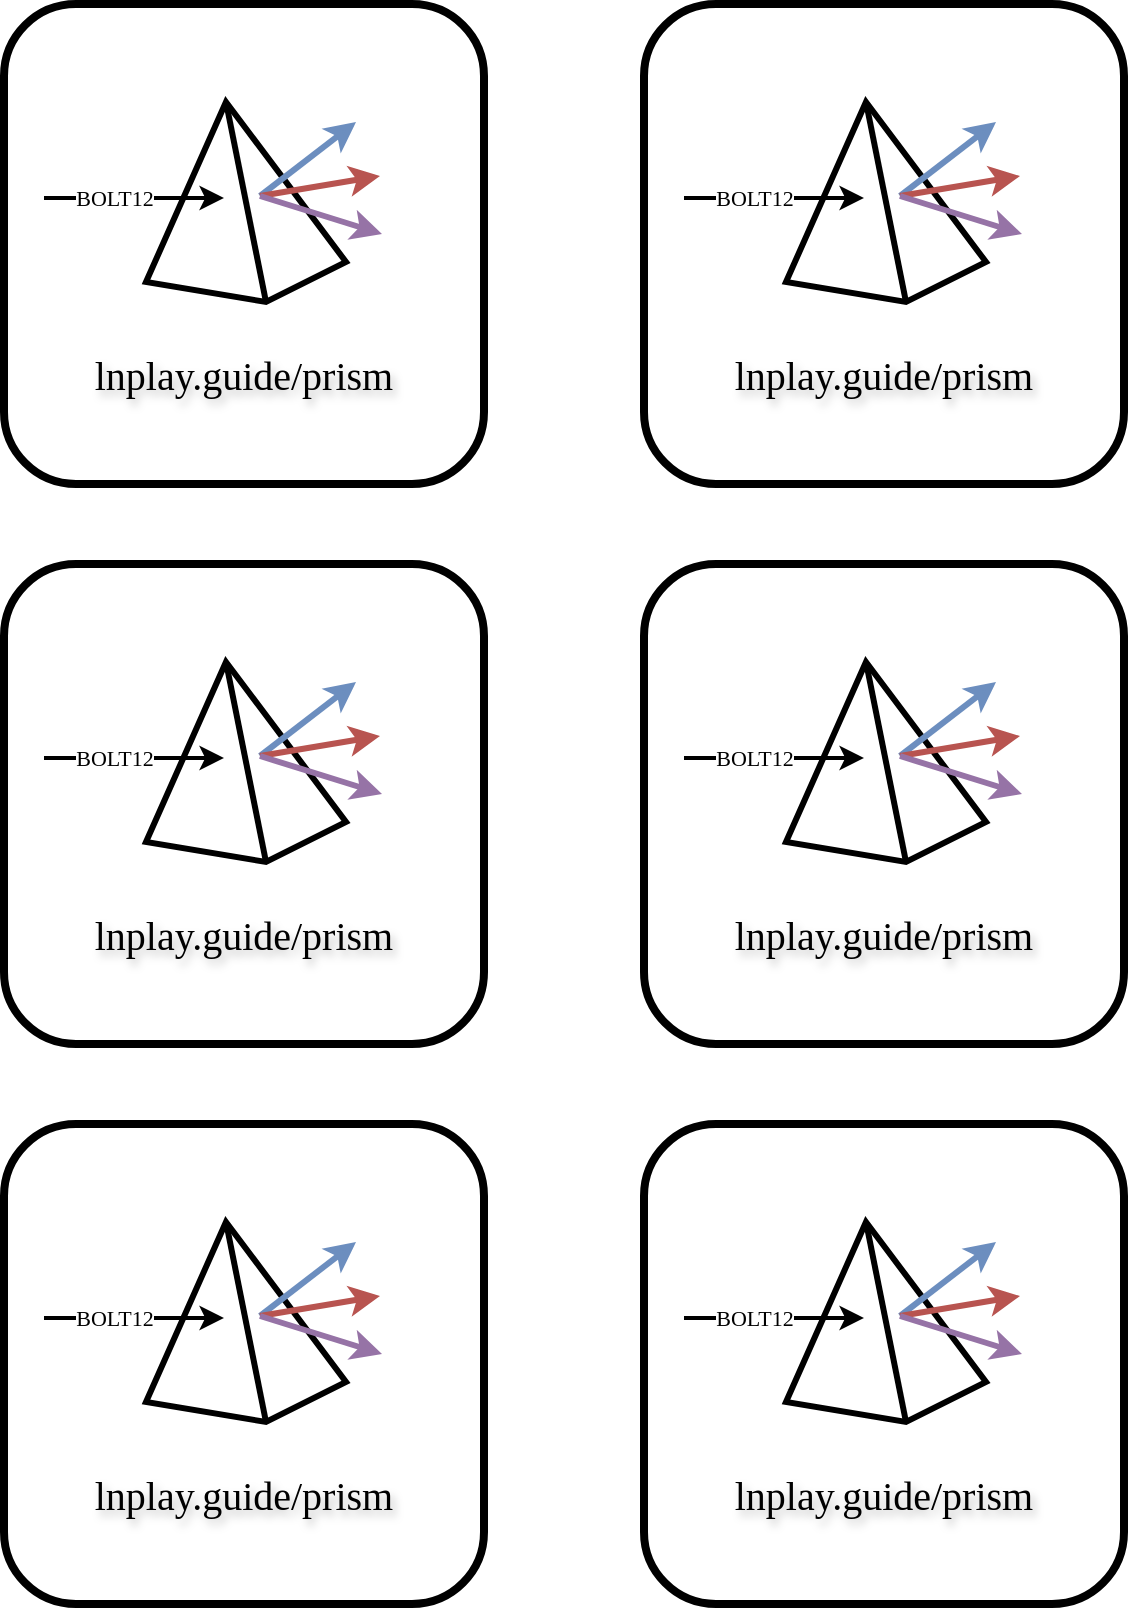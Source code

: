 <mxfile version="24.8.0">
  <diagram name="Page-1" id="ZYQRLcKwHmRgvJAvU76w">
    <mxGraphModel dx="4435" dy="2883" grid="1" gridSize="10" guides="1" tooltips="1" connect="1" arrows="1" fold="1" page="1" pageScale="1" pageWidth="850" pageHeight="1100" math="0" shadow="0">
      <root>
        <mxCell id="0" />
        <mxCell id="1" parent="0" />
        <mxCell id="FGZcqcQYOmMzmjyI6rhA-66" value="" style="group" vertex="1" connectable="0" parent="1">
          <mxGeometry x="-690" y="-930" width="240" height="240" as="geometry" />
        </mxCell>
        <mxCell id="FGZcqcQYOmMzmjyI6rhA-1" value="" style="rounded=1;whiteSpace=wrap;html=1;strokeWidth=4;" vertex="1" parent="FGZcqcQYOmMzmjyI6rhA-66">
          <mxGeometry width="240" height="240" as="geometry" />
        </mxCell>
        <mxCell id="FGZcqcQYOmMzmjyI6rhA-2" value="" style="verticalLabelPosition=bottom;verticalAlign=top;html=1;shape=mxgraph.basic.pyramid;dx1=0.4;dx2=0.6;dy1=0.9;dy2=0.8;strokeWidth=3;" vertex="1" parent="FGZcqcQYOmMzmjyI6rhA-66">
          <mxGeometry x="71" y="49" width="100" height="100" as="geometry" />
        </mxCell>
        <mxCell id="FGZcqcQYOmMzmjyI6rhA-3" value="&lt;font data-font-src=&quot;https://fonts.googleapis.com/css?family=Ubuntu&quot; face=&quot;Ubuntu&quot;&gt;lnplay.guide/prism&lt;/font&gt;" style="text;html=1;align=center;verticalAlign=middle;whiteSpace=wrap;rounded=0;fontSize=20;fontStyle=0;fontFamily=Helvetica;labelBackgroundColor=none;labelBorderColor=none;textShadow=1;" vertex="1" parent="FGZcqcQYOmMzmjyI6rhA-66">
          <mxGeometry y="170" width="240" height="30" as="geometry" />
        </mxCell>
        <mxCell id="FGZcqcQYOmMzmjyI6rhA-4" value="BOLT12" style="endArrow=classic;html=1;rounded=0;flowAnimation=0;strokeWidth=2;shadow=0;endFill=1;fontFamily=Ubuntu;fontSource=https%3A%2F%2Ffonts.googleapis.com%2Fcss%3Ffamily%3DUbuntu;" edge="1" parent="FGZcqcQYOmMzmjyI6rhA-66">
          <mxGeometry x="-0.218" width="50" height="50" relative="1" as="geometry">
            <mxPoint x="20" y="97" as="sourcePoint" />
            <mxPoint x="110" y="97" as="targetPoint" />
            <mxPoint as="offset" />
          </mxGeometry>
        </mxCell>
        <mxCell id="FGZcqcQYOmMzmjyI6rhA-5" value="" style="endArrow=classic;html=1;rounded=0;flowAnimation=0;strokeWidth=3;fillColor=#dae8fc;strokeColor=#6c8ebf;endFill=1;" edge="1" parent="FGZcqcQYOmMzmjyI6rhA-66">
          <mxGeometry x="-0.218" width="50" height="50" relative="1" as="geometry">
            <mxPoint x="128" y="96" as="sourcePoint" />
            <mxPoint x="176" y="59" as="targetPoint" />
            <mxPoint as="offset" />
          </mxGeometry>
        </mxCell>
        <mxCell id="FGZcqcQYOmMzmjyI6rhA-6" value="" style="endArrow=classic;html=1;rounded=0;flowAnimation=0;strokeWidth=3;fillColor=#f8cecc;strokeColor=#b85450;endFill=1;" edge="1" parent="FGZcqcQYOmMzmjyI6rhA-66">
          <mxGeometry x="-0.218" width="50" height="50" relative="1" as="geometry">
            <mxPoint x="128" y="96" as="sourcePoint" />
            <mxPoint x="188" y="86" as="targetPoint" />
            <mxPoint as="offset" />
          </mxGeometry>
        </mxCell>
        <mxCell id="FGZcqcQYOmMzmjyI6rhA-7" value="" style="endArrow=classic;html=1;rounded=1;flowAnimation=0;strokeWidth=3;curved=0;fillColor=#e1d5e7;strokeColor=#9673a6;endFill=1;" edge="1" parent="FGZcqcQYOmMzmjyI6rhA-66">
          <mxGeometry x="-0.218" width="50" height="50" relative="1" as="geometry">
            <mxPoint x="128" y="96" as="sourcePoint" />
            <mxPoint x="189" y="115" as="targetPoint" />
            <mxPoint as="offset" />
          </mxGeometry>
        </mxCell>
        <mxCell id="FGZcqcQYOmMzmjyI6rhA-67" value="" style="group" vertex="1" connectable="0" parent="1">
          <mxGeometry x="-370" y="-930" width="240" height="240" as="geometry" />
        </mxCell>
        <mxCell id="FGZcqcQYOmMzmjyI6rhA-68" value="" style="rounded=1;whiteSpace=wrap;html=1;strokeWidth=4;" vertex="1" parent="FGZcqcQYOmMzmjyI6rhA-67">
          <mxGeometry width="240" height="240" as="geometry" />
        </mxCell>
        <mxCell id="FGZcqcQYOmMzmjyI6rhA-69" value="" style="verticalLabelPosition=bottom;verticalAlign=top;html=1;shape=mxgraph.basic.pyramid;dx1=0.4;dx2=0.6;dy1=0.9;dy2=0.8;strokeWidth=3;" vertex="1" parent="FGZcqcQYOmMzmjyI6rhA-67">
          <mxGeometry x="71" y="49" width="100" height="100" as="geometry" />
        </mxCell>
        <mxCell id="FGZcqcQYOmMzmjyI6rhA-70" value="&lt;font data-font-src=&quot;https://fonts.googleapis.com/css?family=Ubuntu&quot; face=&quot;Ubuntu&quot;&gt;lnplay.guide/prism&lt;/font&gt;" style="text;html=1;align=center;verticalAlign=middle;whiteSpace=wrap;rounded=0;fontSize=20;fontStyle=0;fontFamily=Helvetica;labelBackgroundColor=none;labelBorderColor=none;textShadow=1;" vertex="1" parent="FGZcqcQYOmMzmjyI6rhA-67">
          <mxGeometry y="170" width="240" height="30" as="geometry" />
        </mxCell>
        <mxCell id="FGZcqcQYOmMzmjyI6rhA-71" value="BOLT12" style="endArrow=classic;html=1;rounded=0;flowAnimation=0;strokeWidth=2;shadow=0;endFill=1;fontFamily=Ubuntu;fontSource=https%3A%2F%2Ffonts.googleapis.com%2Fcss%3Ffamily%3DUbuntu;" edge="1" parent="FGZcqcQYOmMzmjyI6rhA-67">
          <mxGeometry x="-0.218" width="50" height="50" relative="1" as="geometry">
            <mxPoint x="20" y="97" as="sourcePoint" />
            <mxPoint x="110" y="97" as="targetPoint" />
            <mxPoint as="offset" />
          </mxGeometry>
        </mxCell>
        <mxCell id="FGZcqcQYOmMzmjyI6rhA-72" value="" style="endArrow=classic;html=1;rounded=0;flowAnimation=0;strokeWidth=3;fillColor=#dae8fc;strokeColor=#6c8ebf;endFill=1;" edge="1" parent="FGZcqcQYOmMzmjyI6rhA-67">
          <mxGeometry x="-0.218" width="50" height="50" relative="1" as="geometry">
            <mxPoint x="128" y="96" as="sourcePoint" />
            <mxPoint x="176" y="59" as="targetPoint" />
            <mxPoint as="offset" />
          </mxGeometry>
        </mxCell>
        <mxCell id="FGZcqcQYOmMzmjyI6rhA-73" value="" style="endArrow=classic;html=1;rounded=0;flowAnimation=0;strokeWidth=3;fillColor=#f8cecc;strokeColor=#b85450;endFill=1;" edge="1" parent="FGZcqcQYOmMzmjyI6rhA-67">
          <mxGeometry x="-0.218" width="50" height="50" relative="1" as="geometry">
            <mxPoint x="128" y="96" as="sourcePoint" />
            <mxPoint x="188" y="86" as="targetPoint" />
            <mxPoint as="offset" />
          </mxGeometry>
        </mxCell>
        <mxCell id="FGZcqcQYOmMzmjyI6rhA-74" value="" style="endArrow=classic;html=1;rounded=1;flowAnimation=0;strokeWidth=3;curved=0;fillColor=#e1d5e7;strokeColor=#9673a6;endFill=1;" edge="1" parent="FGZcqcQYOmMzmjyI6rhA-67">
          <mxGeometry x="-0.218" width="50" height="50" relative="1" as="geometry">
            <mxPoint x="128" y="96" as="sourcePoint" />
            <mxPoint x="189" y="115" as="targetPoint" />
            <mxPoint as="offset" />
          </mxGeometry>
        </mxCell>
        <mxCell id="FGZcqcQYOmMzmjyI6rhA-75" value="" style="group" vertex="1" connectable="0" parent="1">
          <mxGeometry x="-690" y="-650" width="240" height="240" as="geometry" />
        </mxCell>
        <mxCell id="FGZcqcQYOmMzmjyI6rhA-76" value="" style="rounded=1;whiteSpace=wrap;html=1;strokeWidth=4;" vertex="1" parent="FGZcqcQYOmMzmjyI6rhA-75">
          <mxGeometry width="240" height="240" as="geometry" />
        </mxCell>
        <mxCell id="FGZcqcQYOmMzmjyI6rhA-77" value="" style="verticalLabelPosition=bottom;verticalAlign=top;html=1;shape=mxgraph.basic.pyramid;dx1=0.4;dx2=0.6;dy1=0.9;dy2=0.8;strokeWidth=3;" vertex="1" parent="FGZcqcQYOmMzmjyI6rhA-75">
          <mxGeometry x="71" y="49" width="100" height="100" as="geometry" />
        </mxCell>
        <mxCell id="FGZcqcQYOmMzmjyI6rhA-78" value="&lt;font data-font-src=&quot;https://fonts.googleapis.com/css?family=Ubuntu&quot; face=&quot;Ubuntu&quot;&gt;lnplay.guide/prism&lt;/font&gt;" style="text;html=1;align=center;verticalAlign=middle;whiteSpace=wrap;rounded=0;fontSize=20;fontStyle=0;fontFamily=Helvetica;labelBackgroundColor=none;labelBorderColor=none;textShadow=1;" vertex="1" parent="FGZcqcQYOmMzmjyI6rhA-75">
          <mxGeometry y="170" width="240" height="30" as="geometry" />
        </mxCell>
        <mxCell id="FGZcqcQYOmMzmjyI6rhA-79" value="BOLT12" style="endArrow=classic;html=1;rounded=0;flowAnimation=0;strokeWidth=2;shadow=0;endFill=1;fontFamily=Ubuntu;fontSource=https%3A%2F%2Ffonts.googleapis.com%2Fcss%3Ffamily%3DUbuntu;" edge="1" parent="FGZcqcQYOmMzmjyI6rhA-75">
          <mxGeometry x="-0.218" width="50" height="50" relative="1" as="geometry">
            <mxPoint x="20" y="97" as="sourcePoint" />
            <mxPoint x="110" y="97" as="targetPoint" />
            <mxPoint as="offset" />
          </mxGeometry>
        </mxCell>
        <mxCell id="FGZcqcQYOmMzmjyI6rhA-80" value="" style="endArrow=classic;html=1;rounded=0;flowAnimation=0;strokeWidth=3;fillColor=#dae8fc;strokeColor=#6c8ebf;endFill=1;" edge="1" parent="FGZcqcQYOmMzmjyI6rhA-75">
          <mxGeometry x="-0.218" width="50" height="50" relative="1" as="geometry">
            <mxPoint x="128" y="96" as="sourcePoint" />
            <mxPoint x="176" y="59" as="targetPoint" />
            <mxPoint as="offset" />
          </mxGeometry>
        </mxCell>
        <mxCell id="FGZcqcQYOmMzmjyI6rhA-81" value="" style="endArrow=classic;html=1;rounded=0;flowAnimation=0;strokeWidth=3;fillColor=#f8cecc;strokeColor=#b85450;endFill=1;" edge="1" parent="FGZcqcQYOmMzmjyI6rhA-75">
          <mxGeometry x="-0.218" width="50" height="50" relative="1" as="geometry">
            <mxPoint x="128" y="96" as="sourcePoint" />
            <mxPoint x="188" y="86" as="targetPoint" />
            <mxPoint as="offset" />
          </mxGeometry>
        </mxCell>
        <mxCell id="FGZcqcQYOmMzmjyI6rhA-82" value="" style="endArrow=classic;html=1;rounded=1;flowAnimation=0;strokeWidth=3;curved=0;fillColor=#e1d5e7;strokeColor=#9673a6;endFill=1;" edge="1" parent="FGZcqcQYOmMzmjyI6rhA-75">
          <mxGeometry x="-0.218" width="50" height="50" relative="1" as="geometry">
            <mxPoint x="128" y="96" as="sourcePoint" />
            <mxPoint x="189" y="115" as="targetPoint" />
            <mxPoint as="offset" />
          </mxGeometry>
        </mxCell>
        <mxCell id="FGZcqcQYOmMzmjyI6rhA-83" value="" style="group" vertex="1" connectable="0" parent="1">
          <mxGeometry x="-370" y="-650" width="240" height="240" as="geometry" />
        </mxCell>
        <mxCell id="FGZcqcQYOmMzmjyI6rhA-84" value="" style="rounded=1;whiteSpace=wrap;html=1;strokeWidth=4;" vertex="1" parent="FGZcqcQYOmMzmjyI6rhA-83">
          <mxGeometry width="240" height="240" as="geometry" />
        </mxCell>
        <mxCell id="FGZcqcQYOmMzmjyI6rhA-85" value="" style="verticalLabelPosition=bottom;verticalAlign=top;html=1;shape=mxgraph.basic.pyramid;dx1=0.4;dx2=0.6;dy1=0.9;dy2=0.8;strokeWidth=3;" vertex="1" parent="FGZcqcQYOmMzmjyI6rhA-83">
          <mxGeometry x="71" y="49" width="100" height="100" as="geometry" />
        </mxCell>
        <mxCell id="FGZcqcQYOmMzmjyI6rhA-86" value="&lt;font data-font-src=&quot;https://fonts.googleapis.com/css?family=Ubuntu&quot; face=&quot;Ubuntu&quot;&gt;lnplay.guide/prism&lt;/font&gt;" style="text;html=1;align=center;verticalAlign=middle;whiteSpace=wrap;rounded=0;fontSize=20;fontStyle=0;fontFamily=Helvetica;labelBackgroundColor=none;labelBorderColor=none;textShadow=1;" vertex="1" parent="FGZcqcQYOmMzmjyI6rhA-83">
          <mxGeometry y="170" width="240" height="30" as="geometry" />
        </mxCell>
        <mxCell id="FGZcqcQYOmMzmjyI6rhA-87" value="BOLT12" style="endArrow=classic;html=1;rounded=0;flowAnimation=0;strokeWidth=2;shadow=0;endFill=1;fontFamily=Ubuntu;fontSource=https%3A%2F%2Ffonts.googleapis.com%2Fcss%3Ffamily%3DUbuntu;" edge="1" parent="FGZcqcQYOmMzmjyI6rhA-83">
          <mxGeometry x="-0.218" width="50" height="50" relative="1" as="geometry">
            <mxPoint x="20" y="97" as="sourcePoint" />
            <mxPoint x="110" y="97" as="targetPoint" />
            <mxPoint as="offset" />
          </mxGeometry>
        </mxCell>
        <mxCell id="FGZcqcQYOmMzmjyI6rhA-88" value="" style="endArrow=classic;html=1;rounded=0;flowAnimation=0;strokeWidth=3;fillColor=#dae8fc;strokeColor=#6c8ebf;endFill=1;" edge="1" parent="FGZcqcQYOmMzmjyI6rhA-83">
          <mxGeometry x="-0.218" width="50" height="50" relative="1" as="geometry">
            <mxPoint x="128" y="96" as="sourcePoint" />
            <mxPoint x="176" y="59" as="targetPoint" />
            <mxPoint as="offset" />
          </mxGeometry>
        </mxCell>
        <mxCell id="FGZcqcQYOmMzmjyI6rhA-89" value="" style="endArrow=classic;html=1;rounded=0;flowAnimation=0;strokeWidth=3;fillColor=#f8cecc;strokeColor=#b85450;endFill=1;" edge="1" parent="FGZcqcQYOmMzmjyI6rhA-83">
          <mxGeometry x="-0.218" width="50" height="50" relative="1" as="geometry">
            <mxPoint x="128" y="96" as="sourcePoint" />
            <mxPoint x="188" y="86" as="targetPoint" />
            <mxPoint as="offset" />
          </mxGeometry>
        </mxCell>
        <mxCell id="FGZcqcQYOmMzmjyI6rhA-90" value="" style="endArrow=classic;html=1;rounded=1;flowAnimation=0;strokeWidth=3;curved=0;fillColor=#e1d5e7;strokeColor=#9673a6;endFill=1;" edge="1" parent="FGZcqcQYOmMzmjyI6rhA-83">
          <mxGeometry x="-0.218" width="50" height="50" relative="1" as="geometry">
            <mxPoint x="128" y="96" as="sourcePoint" />
            <mxPoint x="189" y="115" as="targetPoint" />
            <mxPoint as="offset" />
          </mxGeometry>
        </mxCell>
        <mxCell id="FGZcqcQYOmMzmjyI6rhA-99" value="" style="group" vertex="1" connectable="0" parent="1">
          <mxGeometry x="-690" y="-370" width="240" height="240" as="geometry" />
        </mxCell>
        <mxCell id="FGZcqcQYOmMzmjyI6rhA-100" value="" style="rounded=1;whiteSpace=wrap;html=1;strokeWidth=4;" vertex="1" parent="FGZcqcQYOmMzmjyI6rhA-99">
          <mxGeometry width="240" height="240" as="geometry" />
        </mxCell>
        <mxCell id="FGZcqcQYOmMzmjyI6rhA-101" value="" style="verticalLabelPosition=bottom;verticalAlign=top;html=1;shape=mxgraph.basic.pyramid;dx1=0.4;dx2=0.6;dy1=0.9;dy2=0.8;strokeWidth=3;" vertex="1" parent="FGZcqcQYOmMzmjyI6rhA-99">
          <mxGeometry x="71" y="49" width="100" height="100" as="geometry" />
        </mxCell>
        <mxCell id="FGZcqcQYOmMzmjyI6rhA-102" value="&lt;font data-font-src=&quot;https://fonts.googleapis.com/css?family=Ubuntu&quot; face=&quot;Ubuntu&quot;&gt;lnplay.guide/prism&lt;/font&gt;" style="text;html=1;align=center;verticalAlign=middle;whiteSpace=wrap;rounded=0;fontSize=20;fontStyle=0;fontFamily=Helvetica;labelBackgroundColor=none;labelBorderColor=none;textShadow=1;" vertex="1" parent="FGZcqcQYOmMzmjyI6rhA-99">
          <mxGeometry y="170" width="240" height="30" as="geometry" />
        </mxCell>
        <mxCell id="FGZcqcQYOmMzmjyI6rhA-103" value="BOLT12" style="endArrow=classic;html=1;rounded=0;flowAnimation=0;strokeWidth=2;shadow=0;endFill=1;fontFamily=Ubuntu;fontSource=https%3A%2F%2Ffonts.googleapis.com%2Fcss%3Ffamily%3DUbuntu;" edge="1" parent="FGZcqcQYOmMzmjyI6rhA-99">
          <mxGeometry x="-0.218" width="50" height="50" relative="1" as="geometry">
            <mxPoint x="20" y="97" as="sourcePoint" />
            <mxPoint x="110" y="97" as="targetPoint" />
            <mxPoint as="offset" />
          </mxGeometry>
        </mxCell>
        <mxCell id="FGZcqcQYOmMzmjyI6rhA-104" value="" style="endArrow=classic;html=1;rounded=0;flowAnimation=0;strokeWidth=3;fillColor=#dae8fc;strokeColor=#6c8ebf;endFill=1;" edge="1" parent="FGZcqcQYOmMzmjyI6rhA-99">
          <mxGeometry x="-0.218" width="50" height="50" relative="1" as="geometry">
            <mxPoint x="128" y="96" as="sourcePoint" />
            <mxPoint x="176" y="59" as="targetPoint" />
            <mxPoint as="offset" />
          </mxGeometry>
        </mxCell>
        <mxCell id="FGZcqcQYOmMzmjyI6rhA-105" value="" style="endArrow=classic;html=1;rounded=0;flowAnimation=0;strokeWidth=3;fillColor=#f8cecc;strokeColor=#b85450;endFill=1;" edge="1" parent="FGZcqcQYOmMzmjyI6rhA-99">
          <mxGeometry x="-0.218" width="50" height="50" relative="1" as="geometry">
            <mxPoint x="128" y="96" as="sourcePoint" />
            <mxPoint x="188" y="86" as="targetPoint" />
            <mxPoint as="offset" />
          </mxGeometry>
        </mxCell>
        <mxCell id="FGZcqcQYOmMzmjyI6rhA-106" value="" style="endArrow=classic;html=1;rounded=1;flowAnimation=0;strokeWidth=3;curved=0;fillColor=#e1d5e7;strokeColor=#9673a6;endFill=1;" edge="1" parent="FGZcqcQYOmMzmjyI6rhA-99">
          <mxGeometry x="-0.218" width="50" height="50" relative="1" as="geometry">
            <mxPoint x="128" y="96" as="sourcePoint" />
            <mxPoint x="189" y="115" as="targetPoint" />
            <mxPoint as="offset" />
          </mxGeometry>
        </mxCell>
        <mxCell id="FGZcqcQYOmMzmjyI6rhA-107" value="" style="group" vertex="1" connectable="0" parent="1">
          <mxGeometry x="-370" y="-370" width="240" height="240" as="geometry" />
        </mxCell>
        <mxCell id="FGZcqcQYOmMzmjyI6rhA-108" value="" style="rounded=1;whiteSpace=wrap;html=1;strokeWidth=4;" vertex="1" parent="FGZcqcQYOmMzmjyI6rhA-107">
          <mxGeometry width="240" height="240" as="geometry" />
        </mxCell>
        <mxCell id="FGZcqcQYOmMzmjyI6rhA-109" value="" style="verticalLabelPosition=bottom;verticalAlign=top;html=1;shape=mxgraph.basic.pyramid;dx1=0.4;dx2=0.6;dy1=0.9;dy2=0.8;strokeWidth=3;" vertex="1" parent="FGZcqcQYOmMzmjyI6rhA-107">
          <mxGeometry x="71" y="49" width="100" height="100" as="geometry" />
        </mxCell>
        <mxCell id="FGZcqcQYOmMzmjyI6rhA-110" value="&lt;font data-font-src=&quot;https://fonts.googleapis.com/css?family=Ubuntu&quot; face=&quot;Ubuntu&quot;&gt;lnplay.guide/prism&lt;/font&gt;" style="text;html=1;align=center;verticalAlign=middle;whiteSpace=wrap;rounded=0;fontSize=20;fontStyle=0;fontFamily=Helvetica;labelBackgroundColor=none;labelBorderColor=none;textShadow=1;" vertex="1" parent="FGZcqcQYOmMzmjyI6rhA-107">
          <mxGeometry y="170" width="240" height="30" as="geometry" />
        </mxCell>
        <mxCell id="FGZcqcQYOmMzmjyI6rhA-111" value="BOLT12" style="endArrow=classic;html=1;rounded=0;flowAnimation=0;strokeWidth=2;shadow=0;endFill=1;fontFamily=Ubuntu;fontSource=https%3A%2F%2Ffonts.googleapis.com%2Fcss%3Ffamily%3DUbuntu;" edge="1" parent="FGZcqcQYOmMzmjyI6rhA-107">
          <mxGeometry x="-0.218" width="50" height="50" relative="1" as="geometry">
            <mxPoint x="20" y="97" as="sourcePoint" />
            <mxPoint x="110" y="97" as="targetPoint" />
            <mxPoint as="offset" />
          </mxGeometry>
        </mxCell>
        <mxCell id="FGZcqcQYOmMzmjyI6rhA-112" value="" style="endArrow=classic;html=1;rounded=0;flowAnimation=0;strokeWidth=3;fillColor=#dae8fc;strokeColor=#6c8ebf;endFill=1;" edge="1" parent="FGZcqcQYOmMzmjyI6rhA-107">
          <mxGeometry x="-0.218" width="50" height="50" relative="1" as="geometry">
            <mxPoint x="128" y="96" as="sourcePoint" />
            <mxPoint x="176" y="59" as="targetPoint" />
            <mxPoint as="offset" />
          </mxGeometry>
        </mxCell>
        <mxCell id="FGZcqcQYOmMzmjyI6rhA-113" value="" style="endArrow=classic;html=1;rounded=0;flowAnimation=0;strokeWidth=3;fillColor=#f8cecc;strokeColor=#b85450;endFill=1;" edge="1" parent="FGZcqcQYOmMzmjyI6rhA-107">
          <mxGeometry x="-0.218" width="50" height="50" relative="1" as="geometry">
            <mxPoint x="128" y="96" as="sourcePoint" />
            <mxPoint x="188" y="86" as="targetPoint" />
            <mxPoint as="offset" />
          </mxGeometry>
        </mxCell>
        <mxCell id="FGZcqcQYOmMzmjyI6rhA-114" value="" style="endArrow=classic;html=1;rounded=1;flowAnimation=0;strokeWidth=3;curved=0;fillColor=#e1d5e7;strokeColor=#9673a6;endFill=1;" edge="1" parent="FGZcqcQYOmMzmjyI6rhA-107">
          <mxGeometry x="-0.218" width="50" height="50" relative="1" as="geometry">
            <mxPoint x="128" y="96" as="sourcePoint" />
            <mxPoint x="189" y="115" as="targetPoint" />
            <mxPoint as="offset" />
          </mxGeometry>
        </mxCell>
      </root>
    </mxGraphModel>
  </diagram>
</mxfile>

